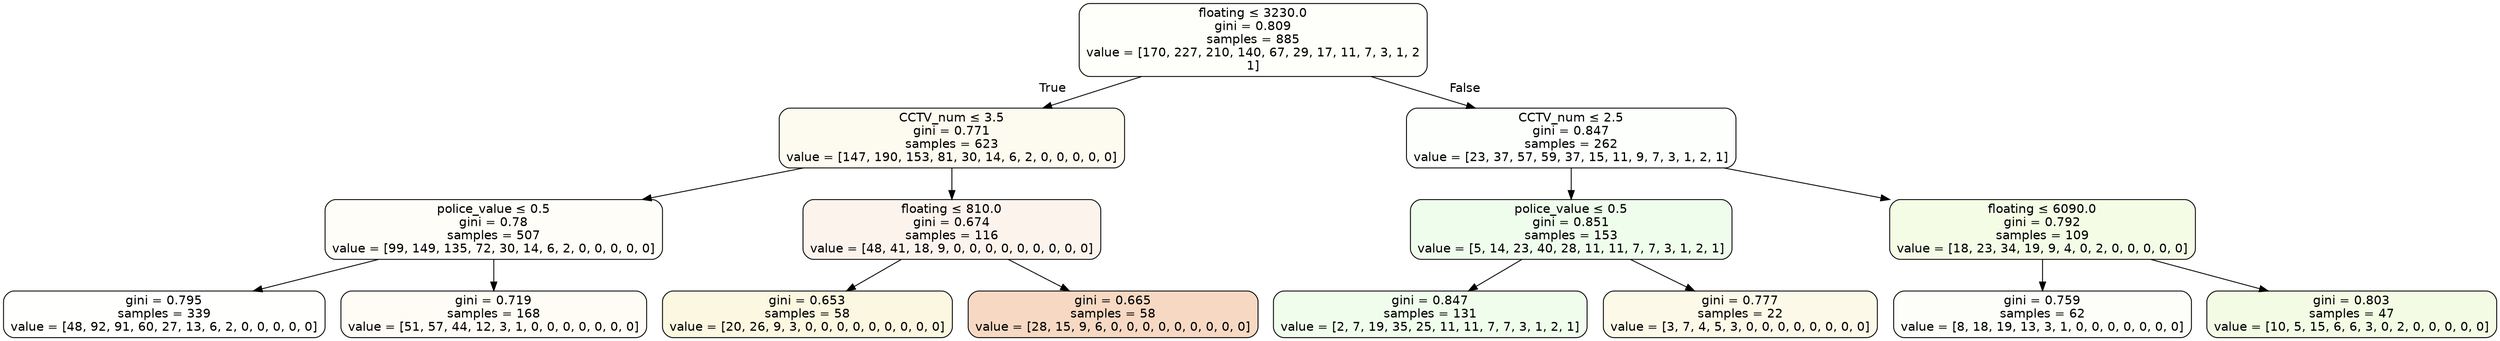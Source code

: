 digraph Tree {
node [shape=box, style="filled, rounded", color="black", fontname=helvetica] ;
edge [fontname=helvetica] ;
0 [label=<floating &le; 3230.0<br/>gini = 0.809<br/>samples = 885<br/>value = [170, 227, 210, 140, 67, 29, 17, 11, 7, 3, 1, 2<br/>1]>, fillcolor="#fefefa"] ;
1 [label=<CCTV_num &le; 3.5<br/>gini = 0.771<br/>samples = 623<br/>value = [147, 190, 153, 81, 30, 14, 6, 2, 0, 0, 0, 0, 0]>, fillcolor="#fdfbef"] ;
0 -> 1 [labeldistance=2.5, labelangle=45, headlabel="True"] ;
2 [label=<police_value &le; 0.5<br/>gini = 0.78<br/>samples = 507<br/>value = [99, 149, 135, 72, 30, 14, 6, 2, 0, 0, 0, 0, 0]>, fillcolor="#fefdf8"] ;
1 -> 2 ;
3 [label=<gini = 0.795<br/>samples = 339<br/>value = [48, 92, 91, 60, 27, 13, 6, 2, 0, 0, 0, 0, 0]>, fillcolor="#fffffe"] ;
2 -> 3 ;
4 [label=<gini = 0.719<br/>samples = 168<br/>value = [51, 57, 44, 12, 3, 1, 0, 0, 0, 0, 0, 0, 0]>, fillcolor="#fefcf5"] ;
2 -> 4 ;
5 [label=<floating &le; 810.0<br/>gini = 0.674<br/>samples = 116<br/>value = [48, 41, 18, 9, 0, 0, 0, 0, 0, 0, 0, 0, 0]>, fillcolor="#fdf3ed"] ;
1 -> 5 ;
6 [label=<gini = 0.653<br/>samples = 58<br/>value = [20, 26, 9, 3, 0, 0, 0, 0, 0, 0, 0, 0, 0]>, fillcolor="#fbf7e0"] ;
5 -> 6 ;
7 [label=<gini = 0.665<br/>samples = 58<br/>value = [28, 15, 9, 6, 0, 0, 0, 0, 0, 0, 0, 0, 0]>, fillcolor="#f7d9c3"] ;
5 -> 7 ;
8 [label=<CCTV_num &le; 2.5<br/>gini = 0.847<br/>samples = 262<br/>value = [23, 37, 57, 59, 37, 15, 11, 9, 7, 3, 1, 2, 1]>, fillcolor="#fdfffd"] ;
0 -> 8 [labeldistance=2.5, labelangle=-45, headlabel="False"] ;
9 [label=<police_value &le; 0.5<br/>gini = 0.851<br/>samples = 153<br/>value = [5, 14, 23, 40, 28, 11, 11, 7, 7, 3, 1, 2, 1]>, fillcolor="#effdec"] ;
8 -> 9 ;
10 [label=<gini = 0.847<br/>samples = 131<br/>value = [2, 7, 19, 35, 25, 11, 11, 7, 7, 3, 1, 2, 1]>, fillcolor="#f0fdec"] ;
9 -> 10 ;
11 [label=<gini = 0.777<br/>samples = 22<br/>value = [3, 7, 4, 5, 3, 0, 0, 0, 0, 0, 0, 0, 0]>, fillcolor="#fcf9e8"] ;
9 -> 11 ;
12 [label=<floating &le; 6090.0<br/>gini = 0.792<br/>samples = 109<br/>value = [18, 23, 34, 19, 9, 4, 0, 2, 0, 0, 0, 0, 0]>, fillcolor="#f4fce6"] ;
8 -> 12 ;
13 [label=<gini = 0.759<br/>samples = 62<br/>value = [8, 18, 19, 13, 3, 1, 0, 0, 0, 0, 0, 0, 0]>, fillcolor="#fdfefa"] ;
12 -> 13 ;
14 [label=<gini = 0.803<br/>samples = 47<br/>value = [10, 5, 15, 6, 6, 3, 0, 2, 0, 0, 0, 0, 0]>, fillcolor="#f4fbe4"] ;
12 -> 14 ;
}